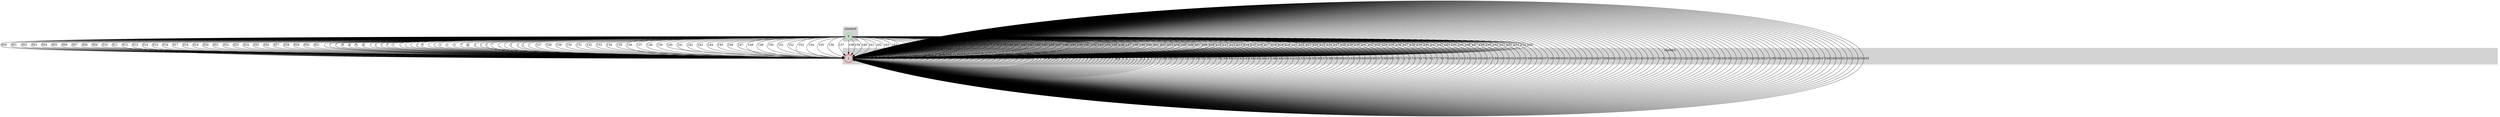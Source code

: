 digraph G {
subgraph cluster_0 {
style=filled;
color=lightgrey;
0[shape=circle color=green]
label=cluster0;
}
subgraph cluster_1 {
style=filled;
color=lightgrey;
1[shape=doublecircle color=red]
label=cluster1;
}
0->1[label= "000" ]
0->1[label= "001" ]
0->1[label= "002" ]
0->1[label= "003" ]
0->1[label= "004" ]
0->1[label= "005" ]
0->1[label= "006" ]
0->1[label= "007" ]
0->1[label= "008" ]
0->1[label= "009" ]
0->1[label= "010" ]
0->1[label= "011" ]
0->1[label= "012" ]
0->1[label= "013" ]
0->1[label= "014" ]
0->1[label= "015" ]
0->1[label= "016" ]
0->1[label= "017" ]
0->1[label= "018" ]
0->1[label= "019" ]
0->1[label= "020" ]
0->1[label= "021" ]
0->1[label= "022" ]
0->1[label= "023" ]
0->1[label= "024" ]
0->1[label= "025" ]
0->1[label= "026" ]
0->1[label= "027" ]
0->1[label= "028" ]
0->1[label= "029" ]
0->1[label= "030" ]
0->1[label= "031" ]
0->1[label= " " ]
0->1[label= "!" ]
0->1[label= "\"" ]
0->1[label= "#" ]
0->1[label= "$" ]
0->1[label= "%" ]
0->1[label= "&" ]
0->1[label= "'" ]
0->1[label= "(" ]
0->1[label= ")" ]
0->1[label= "*" ]
0->1[label= "+" ]
0->1[label= "," ]
0->1[label= "-" ]
0->1[label= "." ]
0->1[label= "/" ]
0->1[label= "0" ]
0->1[label= ":" ]
0->1[label= ";" ]
0->1[label= "<" ]
0->1[label= "=" ]
0->1[label= ">" ]
0->1[label= "?" ]
0->1[label= "@" ]
0->1[label= "[" ]
0->1[label= "\\" ]
0->1[label= "]" ]
0->1[label= "^" ]
0->1[label= "_" ]
0->1[label= "`" ]
0->1[label= "{" ]
0->1[label= "|" ]
0->1[label= "}" ]
0->1[label= "~" ]
0->1[label= "127" ]
0->1[label= "128" ]
0->1[label= "129" ]
0->1[label= "130" ]
0->1[label= "131" ]
0->1[label= "132" ]
0->1[label= "133" ]
0->1[label= "134" ]
0->1[label= "135" ]
0->1[label= "136" ]
0->1[label= "137" ]
0->1[label= "138" ]
0->1[label= "139" ]
0->1[label= "140" ]
0->1[label= "141" ]
0->1[label= "142" ]
0->1[label= "143" ]
0->1[label= "144" ]
0->1[label= "145" ]
0->1[label= "146" ]
0->1[label= "147" ]
0->1[label= "148" ]
0->1[label= "149" ]
0->1[label= "150" ]
0->1[label= "151" ]
0->1[label= "152" ]
0->1[label= "153" ]
0->1[label= "154" ]
0->1[label= "155" ]
0->1[label= "156" ]
0->1[label= "157" ]
0->1[label= "158" ]
0->1[label= "159" ]
0->1[label= "160" ]
0->1[label= "161" ]
0->1[label= "162" ]
0->1[label= "163" ]
0->1[label= "164" ]
0->1[label= "165" ]
0->1[label= "166" ]
0->1[label= "167" ]
0->1[label= "168" ]
0->1[label= "169" ]
0->1[label= "170" ]
0->1[label= "171" ]
0->1[label= "172" ]
0->1[label= "173" ]
0->1[label= "174" ]
0->1[label= "175" ]
0->1[label= "176" ]
0->1[label= "177" ]
0->1[label= "178" ]
0->1[label= "179" ]
0->1[label= "180" ]
0->1[label= "181" ]
0->1[label= "182" ]
0->1[label= "183" ]
0->1[label= "184" ]
0->1[label= "185" ]
0->1[label= "186" ]
0->1[label= "187" ]
0->1[label= "188" ]
0->1[label= "189" ]
0->1[label= "190" ]
0->1[label= "191" ]
0->1[label= "192" ]
0->1[label= "193" ]
0->1[label= "194" ]
0->1[label= "195" ]
0->1[label= "196" ]
0->1[label= "197" ]
0->1[label= "198" ]
0->1[label= "199" ]
0->1[label= "200" ]
0->1[label= "201" ]
0->1[label= "202" ]
0->1[label= "203" ]
0->1[label= "204" ]
0->1[label= "205" ]
0->1[label= "206" ]
0->1[label= "207" ]
0->1[label= "208" ]
0->1[label= "209" ]
0->1[label= "210" ]
0->1[label= "211" ]
0->1[label= "212" ]
0->1[label= "213" ]
0->1[label= "214" ]
0->1[label= "215" ]
0->1[label= "216" ]
0->1[label= "217" ]
0->1[label= "218" ]
0->1[label= "219" ]
0->1[label= "220" ]
0->1[label= "221" ]
0->1[label= "222" ]
0->1[label= "223" ]
0->1[label= "224" ]
0->1[label= "225" ]
0->1[label= "226" ]
0->1[label= "227" ]
0->1[label= "228" ]
0->1[label= "229" ]
0->1[label= "230" ]
0->1[label= "231" ]
0->1[label= "232" ]
0->1[label= "233" ]
0->1[label= "234" ]
0->1[label= "235" ]
0->1[label= "236" ]
0->1[label= "237" ]
0->1[label= "238" ]
0->1[label= "239" ]
0->1[label= "240" ]
0->1[label= "241" ]
0->1[label= "242" ]
0->1[label= "243" ]
0->1[label= "244" ]
0->1[label= "245" ]
0->1[label= "246" ]
0->1[label= "247" ]
0->1[label= "248" ]
0->1[label= "249" ]
0->1[label= "250" ]
0->1[label= "251" ]
0->1[label= "252" ]
0->1[label= "253" ]
0->1[label= "254" ]
0->1[label= "255" ]
1->1[label= "000" ]
1->1[label= "001" ]
1->1[label= "002" ]
1->1[label= "003" ]
1->1[label= "004" ]
1->1[label= "005" ]
1->1[label= "006" ]
1->1[label= "007" ]
1->1[label= "008" ]
1->1[label= "009" ]
1->1[label= "010" ]
1->1[label= "011" ]
1->1[label= "012" ]
1->1[label= "013" ]
1->1[label= "014" ]
1->1[label= "015" ]
1->1[label= "016" ]
1->1[label= "017" ]
1->1[label= "018" ]
1->1[label= "019" ]
1->1[label= "020" ]
1->1[label= "021" ]
1->1[label= "022" ]
1->1[label= "023" ]
1->1[label= "024" ]
1->1[label= "025" ]
1->1[label= "026" ]
1->1[label= "027" ]
1->1[label= "028" ]
1->1[label= "029" ]
1->1[label= "030" ]
1->1[label= "031" ]
1->1[label= " " ]
1->1[label= "!" ]
1->1[label= "\"" ]
1->1[label= "#" ]
1->1[label= "$" ]
1->1[label= "%" ]
1->1[label= "&" ]
1->1[label= "'" ]
1->1[label= "(" ]
1->1[label= ")" ]
1->1[label= "*" ]
1->1[label= "+" ]
1->1[label= "," ]
1->1[label= "-" ]
1->1[label= "." ]
1->1[label= "/" ]
1->1[label= "0" ]
1->1[label= ":" ]
1->1[label= ";" ]
1->1[label= "<" ]
1->1[label= "=" ]
1->1[label= ">" ]
1->1[label= "?" ]
1->1[label= "@" ]
1->1[label= "[" ]
1->1[label= "\\" ]
1->1[label= "]" ]
1->1[label= "^" ]
1->1[label= "_" ]
1->1[label= "`" ]
1->1[label= "{" ]
1->1[label= "|" ]
1->1[label= "}" ]
1->1[label= "~" ]
1->1[label= "127" ]
1->1[label= "128" ]
1->1[label= "129" ]
1->1[label= "130" ]
1->1[label= "131" ]
1->1[label= "132" ]
1->1[label= "133" ]
1->1[label= "134" ]
1->1[label= "135" ]
1->1[label= "136" ]
1->1[label= "137" ]
1->1[label= "138" ]
1->1[label= "139" ]
1->1[label= "140" ]
1->1[label= "141" ]
1->1[label= "142" ]
1->1[label= "143" ]
1->1[label= "144" ]
1->1[label= "145" ]
1->1[label= "146" ]
1->1[label= "147" ]
1->1[label= "148" ]
1->1[label= "149" ]
1->1[label= "150" ]
1->1[label= "151" ]
1->1[label= "152" ]
1->1[label= "153" ]
1->1[label= "154" ]
1->1[label= "155" ]
1->1[label= "156" ]
1->1[label= "157" ]
1->1[label= "158" ]
1->1[label= "159" ]
1->1[label= "160" ]
1->1[label= "161" ]
1->1[label= "162" ]
1->1[label= "163" ]
1->1[label= "164" ]
1->1[label= "165" ]
1->1[label= "166" ]
1->1[label= "167" ]
1->1[label= "168" ]
1->1[label= "169" ]
1->1[label= "170" ]
1->1[label= "171" ]
1->1[label= "172" ]
1->1[label= "173" ]
1->1[label= "174" ]
1->1[label= "175" ]
1->1[label= "176" ]
1->1[label= "177" ]
1->1[label= "178" ]
1->1[label= "179" ]
1->1[label= "180" ]
1->1[label= "181" ]
1->1[label= "182" ]
1->1[label= "183" ]
1->1[label= "184" ]
1->1[label= "185" ]
1->1[label= "186" ]
1->1[label= "187" ]
1->1[label= "188" ]
1->1[label= "189" ]
1->1[label= "190" ]
1->1[label= "191" ]
1->1[label= "192" ]
1->1[label= "193" ]
1->1[label= "194" ]
1->1[label= "195" ]
1->1[label= "196" ]
1->1[label= "197" ]
1->1[label= "198" ]
1->1[label= "199" ]
1->1[label= "200" ]
1->1[label= "201" ]
1->1[label= "202" ]
1->1[label= "203" ]
1->1[label= "204" ]
1->1[label= "205" ]
1->1[label= "206" ]
1->1[label= "207" ]
1->1[label= "208" ]
1->1[label= "209" ]
1->1[label= "210" ]
1->1[label= "211" ]
1->1[label= "212" ]
1->1[label= "213" ]
1->1[label= "214" ]
1->1[label= "215" ]
1->1[label= "216" ]
1->1[label= "217" ]
1->1[label= "218" ]
1->1[label= "219" ]
1->1[label= "220" ]
1->1[label= "221" ]
1->1[label= "222" ]
1->1[label= "223" ]
1->1[label= "224" ]
1->1[label= "225" ]
1->1[label= "226" ]
1->1[label= "227" ]
1->1[label= "228" ]
1->1[label= "229" ]
1->1[label= "230" ]
1->1[label= "231" ]
1->1[label= "232" ]
1->1[label= "233" ]
1->1[label= "234" ]
1->1[label= "235" ]
1->1[label= "236" ]
1->1[label= "237" ]
1->1[label= "238" ]
1->1[label= "239" ]
1->1[label= "240" ]
1->1[label= "241" ]
1->1[label= "242" ]
1->1[label= "243" ]
1->1[label= "244" ]
1->1[label= "245" ]
1->1[label= "246" ]
1->1[label= "247" ]
1->1[label= "248" ]
1->1[label= "249" ]
1->1[label= "250" ]
1->1[label= "251" ]
1->1[label= "252" ]
1->1[label= "253" ]
1->1[label= "254" ]
1->1[label= "255" ]
}
